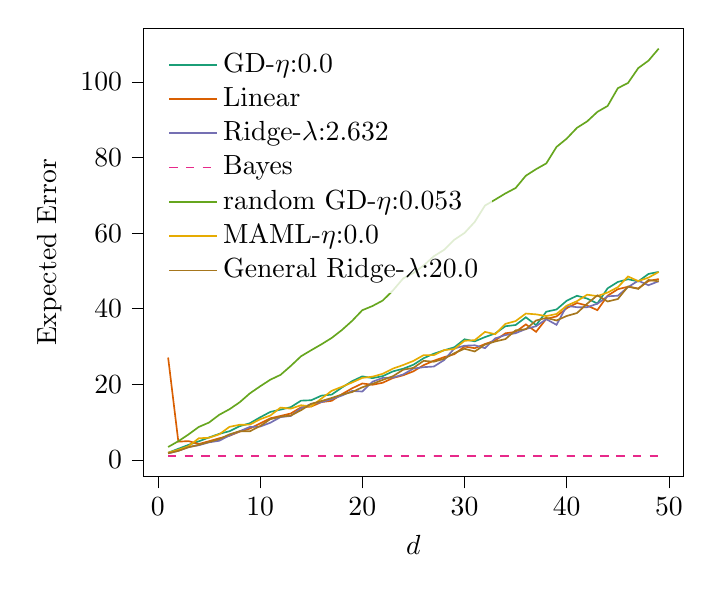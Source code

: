 % This file was created with tikzplotlib v0.10.1.
\begin{tikzpicture}

\definecolor{chocolate217952}{RGB}{217,95,2}
\definecolor{darkcyan27158119}{RGB}{27,158,119}
\definecolor{darkgoldenrod16611829}{RGB}{166,118,29}
\definecolor{darkgray176}{RGB}{176,176,176}
\definecolor{deeppink23141138}{RGB}{231,41,138}
\definecolor{lightslategray117112179}{RGB}{117,112,179}
\definecolor{olivedrab10216630}{RGB}{102,166,30}
\definecolor{orange2301712}{RGB}{230,171,2}

\begin{axis}[
legend cell align={left},
legend style={
  fill opacity=0.8,
  draw opacity=1,
  text opacity=1,
  at={(0.03,0.97)},
  anchor=north west,
  draw=none
},
tick align=outside,
tick pos=left,
x grid style={darkgray176},
xlabel={\(\displaystyle d\)},
xmin=-1.4, xmax=51.4,
xtick style={color=black},
y grid style={darkgray176},
ylabel={Expected Error},
ymin=-4.392, ymax=114.22,
ytick style={color=black}
]
\addplot [semithick, darkcyan27158119]
table {%
1 1.905
2 2.953
3 3.991
4 4.925
5 5.948
6 6.9
7 7.598
8 8.926
9 9.716
10 11.272
11 12.709
12 13.31
13 13.964
14 15.682
15 15.799
16 17.014
17 17.286
18 19.152
19 20.838
20 22.109
21 21.644
22 22.172
23 23.435
24 24.139
25 25.189
26 26.915
27 28.112
28 29.009
29 29.803
30 31.923
31 31.373
32 32.503
33 33.459
34 35.376
35 35.701
36 37.749
37 35.661
38 39.218
39 39.81
40 42.121
41 43.442
42 42.688
43 41.392
44 45.406
45 47.095
46 47.804
47 47.241
48 49.214
49 49.749
};
\addlegendentry{GD-$\eta$:0.0}
\addplot [semithick, chocolate217952]
table {%
1 27.094
2 4.839
3 4.982
4 4.217
5 4.953
6 5.729
7 6.389
8 7.487
9 8.291
10 9.666
11 11.015
12 11.644
13 12.288
14 13.922
15 14.129
16 15.301
17 15.64
18 17.392
19 18.947
20 20.232
21 19.883
22 20.432
23 21.683
24 22.397
25 23.444
26 25.083
27 26.256
28 27.195
29 27.974
30 30.0
31 29.561
32 30.664
33 31.608
34 33.504
35 33.879
36 35.873
37 33.9
38 37.318
39 37.977
40 40.143
41 41.527
42 40.834
43 39.633
44 43.461
45 45.172
46 45.827
47 45.363
48 47.347
49 47.862
};
\addlegendentry{Linear}
\addplot [semithick, lightslategray117112179]
table {%
1 1.724
2 2.421
3 3.41
4 3.884
5 4.66
6 5.069
7 6.474
8 7.601
9 8.731
10 8.823
11 9.842
12 11.337
13 11.632
14 13.671
15 14.815
16 15.293
17 16.102
18 17.03
19 18.236
20 18.109
21 20.701
22 21.701
23 21.782
24 22.627
25 24.18
26 24.548
27 24.712
28 26.42
29 29.491
30 30.22
31 30.336
32 29.585
33 32.162
34 33.037
35 33.537
36 34.649
37 35.382
38 37.242
39 35.746
40 40.763
41 40.414
42 40.412
43 41.335
44 43.298
45 43.443
46 45.735
47 47.42
48 46.219
49 47.292
};
\addlegendentry{Ridge-$\lambda$:2.632}
\addplot [semithick, deeppink23141138, dashed]
table {%
1 1.0
2 1.0
3 1.0
4 1.0
5 1.0
6 1.0
7 1.0
8 1.0
9 1.0
10 1.0
11 1.0
12 1.0
13 1.0
14 1.0
15 1.0
16 1.0
17 1.0
18 1.0
19 1.0
20 1.0
21 1.0
22 1.0
23 1.0
24 1.0
25 1.0
26 1.0
27 1.0
28 1.0
29 1.0
30 1.0
31 1.0
32 1.0
33 1.0
34 1.0
35 1.0
36 1.0
37 1.0
38 1.0
39 1.0
40 1.0
41 1.0
42 1.0
43 1.0
44 1.0
45 1.0
46 1.0
47 1.0
48 1.0
49 1.0
};
\addlegendentry{Bayes}
\addplot [semithick, olivedrab10216630]
table {%
1 3.424
2 4.963
3 6.762
4 8.73
5 9.892
6 11.945
7 13.414
8 15.254
9 17.618
10 19.477
11 21.232
12 22.516
13 24.875
14 27.425
15 29.034
16 30.593
17 32.273
18 34.369
19 36.795
20 39.617
21 40.733
22 42.174
23 44.856
24 48.032
25 49.46
26 51.443
27 53.899
28 55.582
29 58.253
30 60.053
31 62.981
32 67.298
33 68.876
34 70.515
35 71.939
36 75.202
37 76.928
38 78.455
39 82.816
40 85.016
41 87.867
42 89.575
43 92.093
44 93.65
45 98.35
46 99.75
47 103.678
48 105.641
49 108.828
};
\addlegendentry{random GD-$\eta$:0.053}
\addplot [semithick, orange2301712]
table {%
1 1.915
2 2.688
3 3.632
4 5.738
5 5.86
6 6.782
7 8.756
8 9.298
9 9.349
10 10.761
11 11.754
12 13.85
13 13.568
14 14.47
15 14.161
16 16.243
17 18.281
18 19.352
19 20.488
20 21.708
21 22.032
22 22.794
23 24.175
24 25.113
25 26.203
26 27.736
27 27.729
28 29.062
29 29.35
30 31.524
31 31.688
32 33.882
33 33.273
34 36.003
35 36.744
36 38.734
37 38.519
38 38.063
39 38.617
40 40.809
41 42.011
42 43.718
43 43.349
44 44.285
45 45.705
46 48.538
47 47.316
48 48.239
49 49.731
};
\addlegendentry{MAML-$\eta$:0.0}
\addplot [semithick, darkgoldenrod16611829]
table {%
1 1.768
2 2.405
3 3.365
4 4.005
5 4.743
6 5.505
7 6.762
8 7.609
9 7.584
10 8.973
11 10.783
12 11.438
13 11.744
14 13.148
15 14.857
16 15.592
17 16.4
18 17.292
19 17.962
20 19.226
21 20.135
22 21.186
23 22.156
24 23.87
25 24.361
26 26.219
27 25.987
28 26.744
29 28.249
30 29.418
31 28.695
32 30.526
33 31.343
34 31.974
35 34.287
36 34.583
37 36.895
38 37.596
39 36.897
40 38.093
41 38.863
42 41.339
43 43.555
44 41.922
45 42.572
46 45.89
47 45.262
48 47.618
49 47.255
};
\addlegendentry{General Ridge-$\lambda$:20.0}
\end{axis}

\end{tikzpicture}
